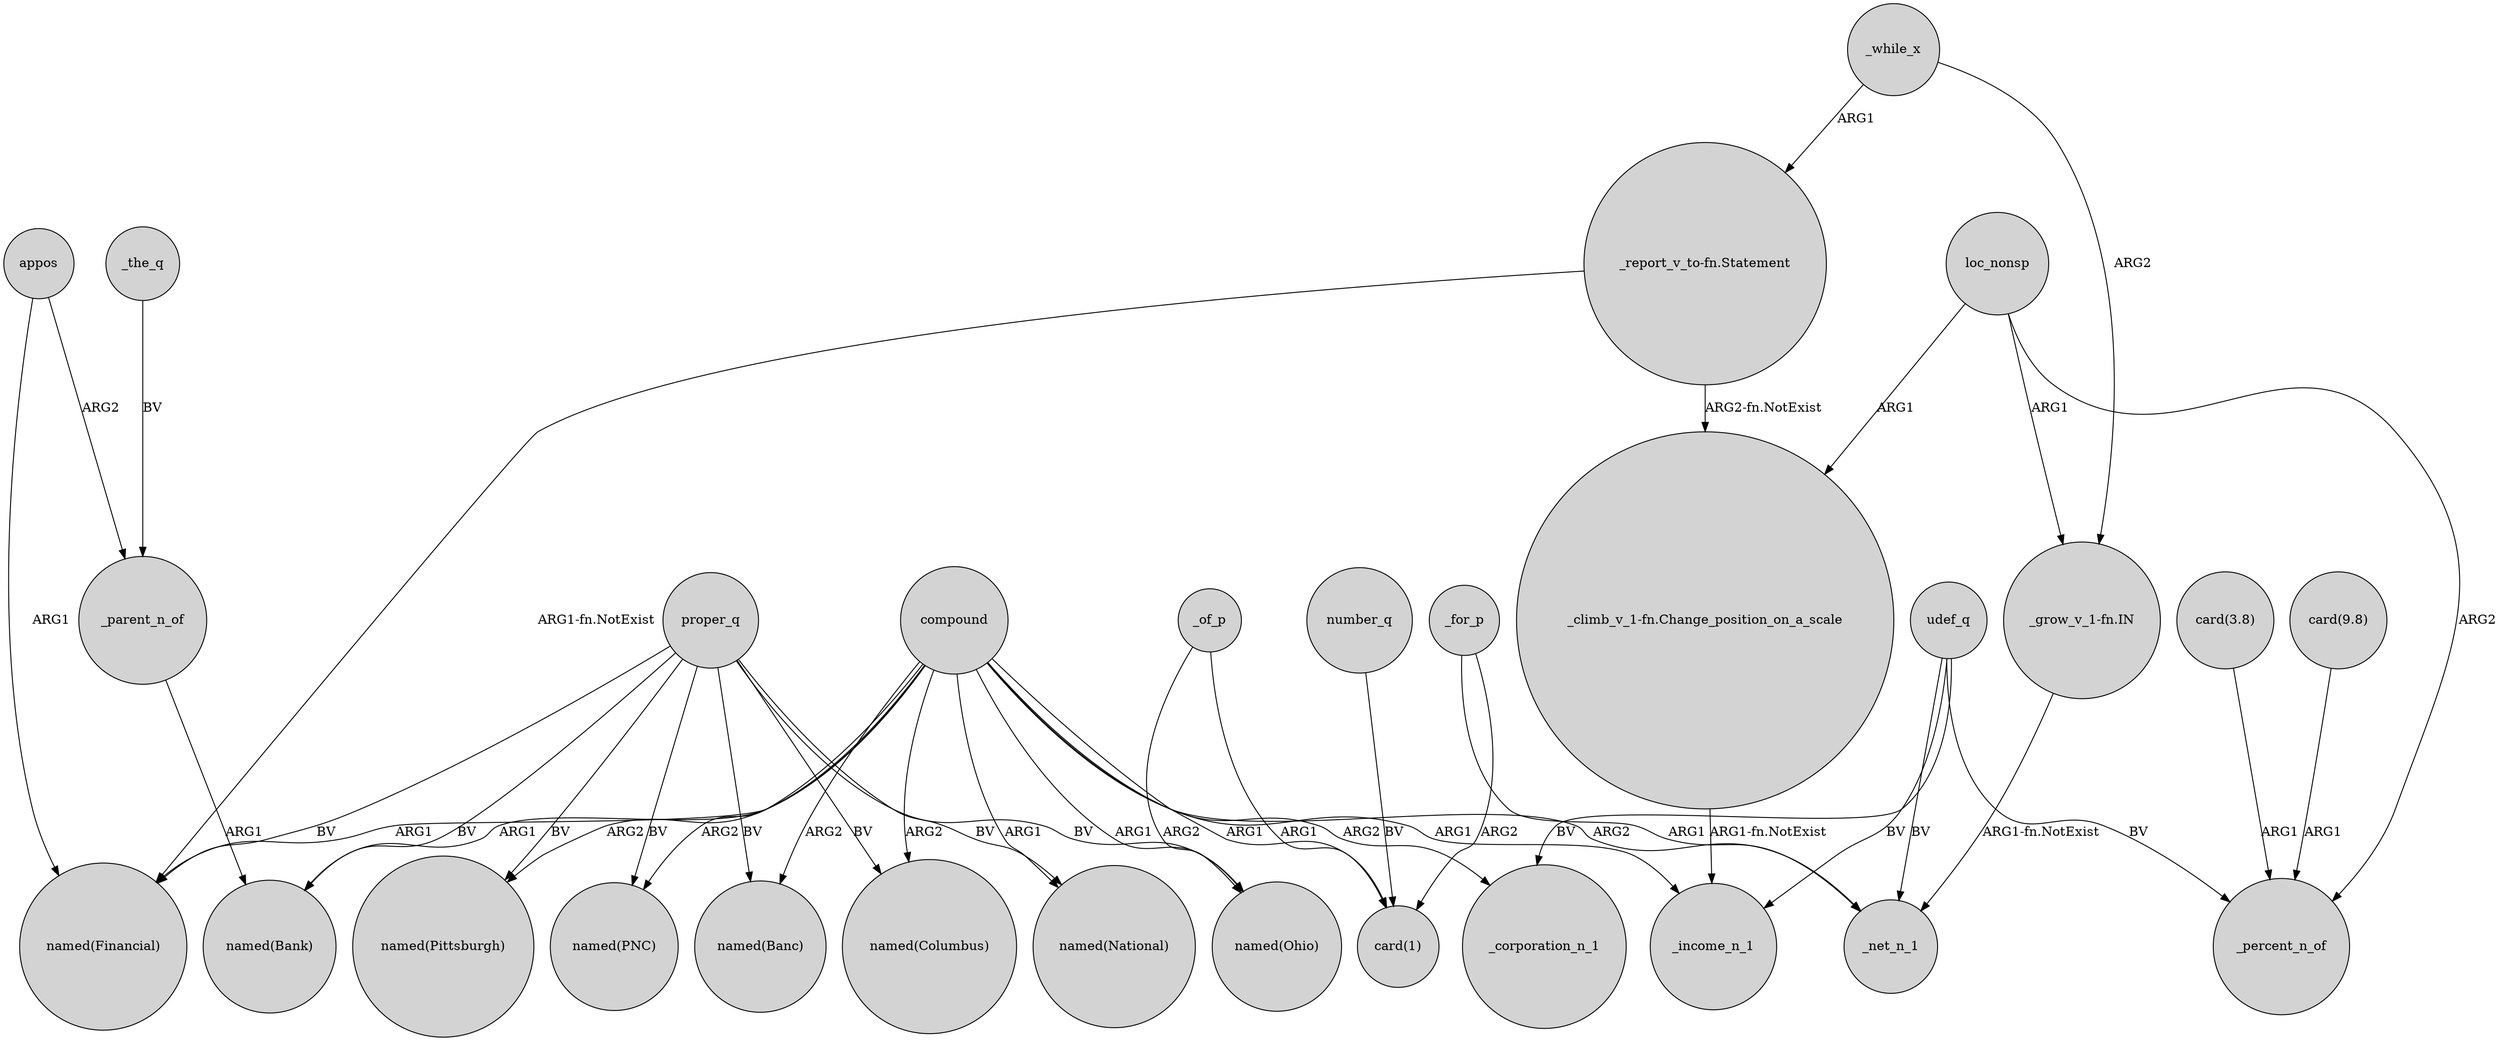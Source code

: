 digraph {
	node [shape=circle style=filled]
	compound -> "named(Ohio)" [label=ARG1]
	_while_x -> "_grow_v_1-fn.IN" [label=ARG2]
	proper_q -> "named(Banc)" [label=BV]
	compound -> _income_n_1 [label=ARG1]
	appos -> "named(Financial)" [label=ARG1]
	_the_q -> _parent_n_of [label=BV]
	compound -> "named(Banc)" [label=ARG2]
	loc_nonsp -> "_climb_v_1-fn.Change_position_on_a_scale" [label=ARG1]
	compound -> _corporation_n_1 [label=ARG2]
	"card(3.8)" -> _percent_n_of [label=ARG1]
	compound -> "named(PNC)" [label=ARG2]
	proper_q -> "named(Ohio)" [label=BV]
	"_report_v_to-fn.Statement" -> "_climb_v_1-fn.Change_position_on_a_scale" [label="ARG2-fn.NotExist"]
	_parent_n_of -> "named(Bank)" [label=ARG1]
	proper_q -> "named(Bank)" [label=BV]
	udef_q -> _corporation_n_1 [label=BV]
	proper_q -> "named(Financial)" [label=BV]
	compound -> "named(Columbus)" [label=ARG2]
	_of_p -> "named(Ohio)" [label=ARG2]
	appos -> _parent_n_of [label=ARG2]
	compound -> _net_n_1 [label=ARG2]
	loc_nonsp -> _percent_n_of [label=ARG2]
	proper_q -> "named(Pittsburgh)" [label=BV]
	"card(9.8)" -> _percent_n_of [label=ARG1]
	loc_nonsp -> "_grow_v_1-fn.IN" [label=ARG1]
	_for_p -> "card(1)" [label=ARG2]
	_of_p -> "card(1)" [label=ARG1]
	_for_p -> _net_n_1 [label=ARG1]
	number_q -> "card(1)" [label=BV]
	compound -> "card(1)" [label=ARG1]
	proper_q -> "named(Columbus)" [label=BV]
	compound -> "named(Bank)" [label=ARG1]
	udef_q -> _net_n_1 [label=BV]
	proper_q -> "named(National)" [label=BV]
	proper_q -> "named(PNC)" [label=BV]
	compound -> "named(National)" [label=ARG1]
	udef_q -> _percent_n_of [label=BV]
	"_grow_v_1-fn.IN" -> _net_n_1 [label="ARG1-fn.NotExist"]
	_while_x -> "_report_v_to-fn.Statement" [label=ARG1]
	"_report_v_to-fn.Statement" -> "named(Financial)" [label="ARG1-fn.NotExist"]
	"_climb_v_1-fn.Change_position_on_a_scale" -> _income_n_1 [label="ARG1-fn.NotExist"]
	compound -> "named(Pittsburgh)" [label=ARG2]
	udef_q -> _income_n_1 [label=BV]
	compound -> "named(Financial)" [label=ARG1]
}

